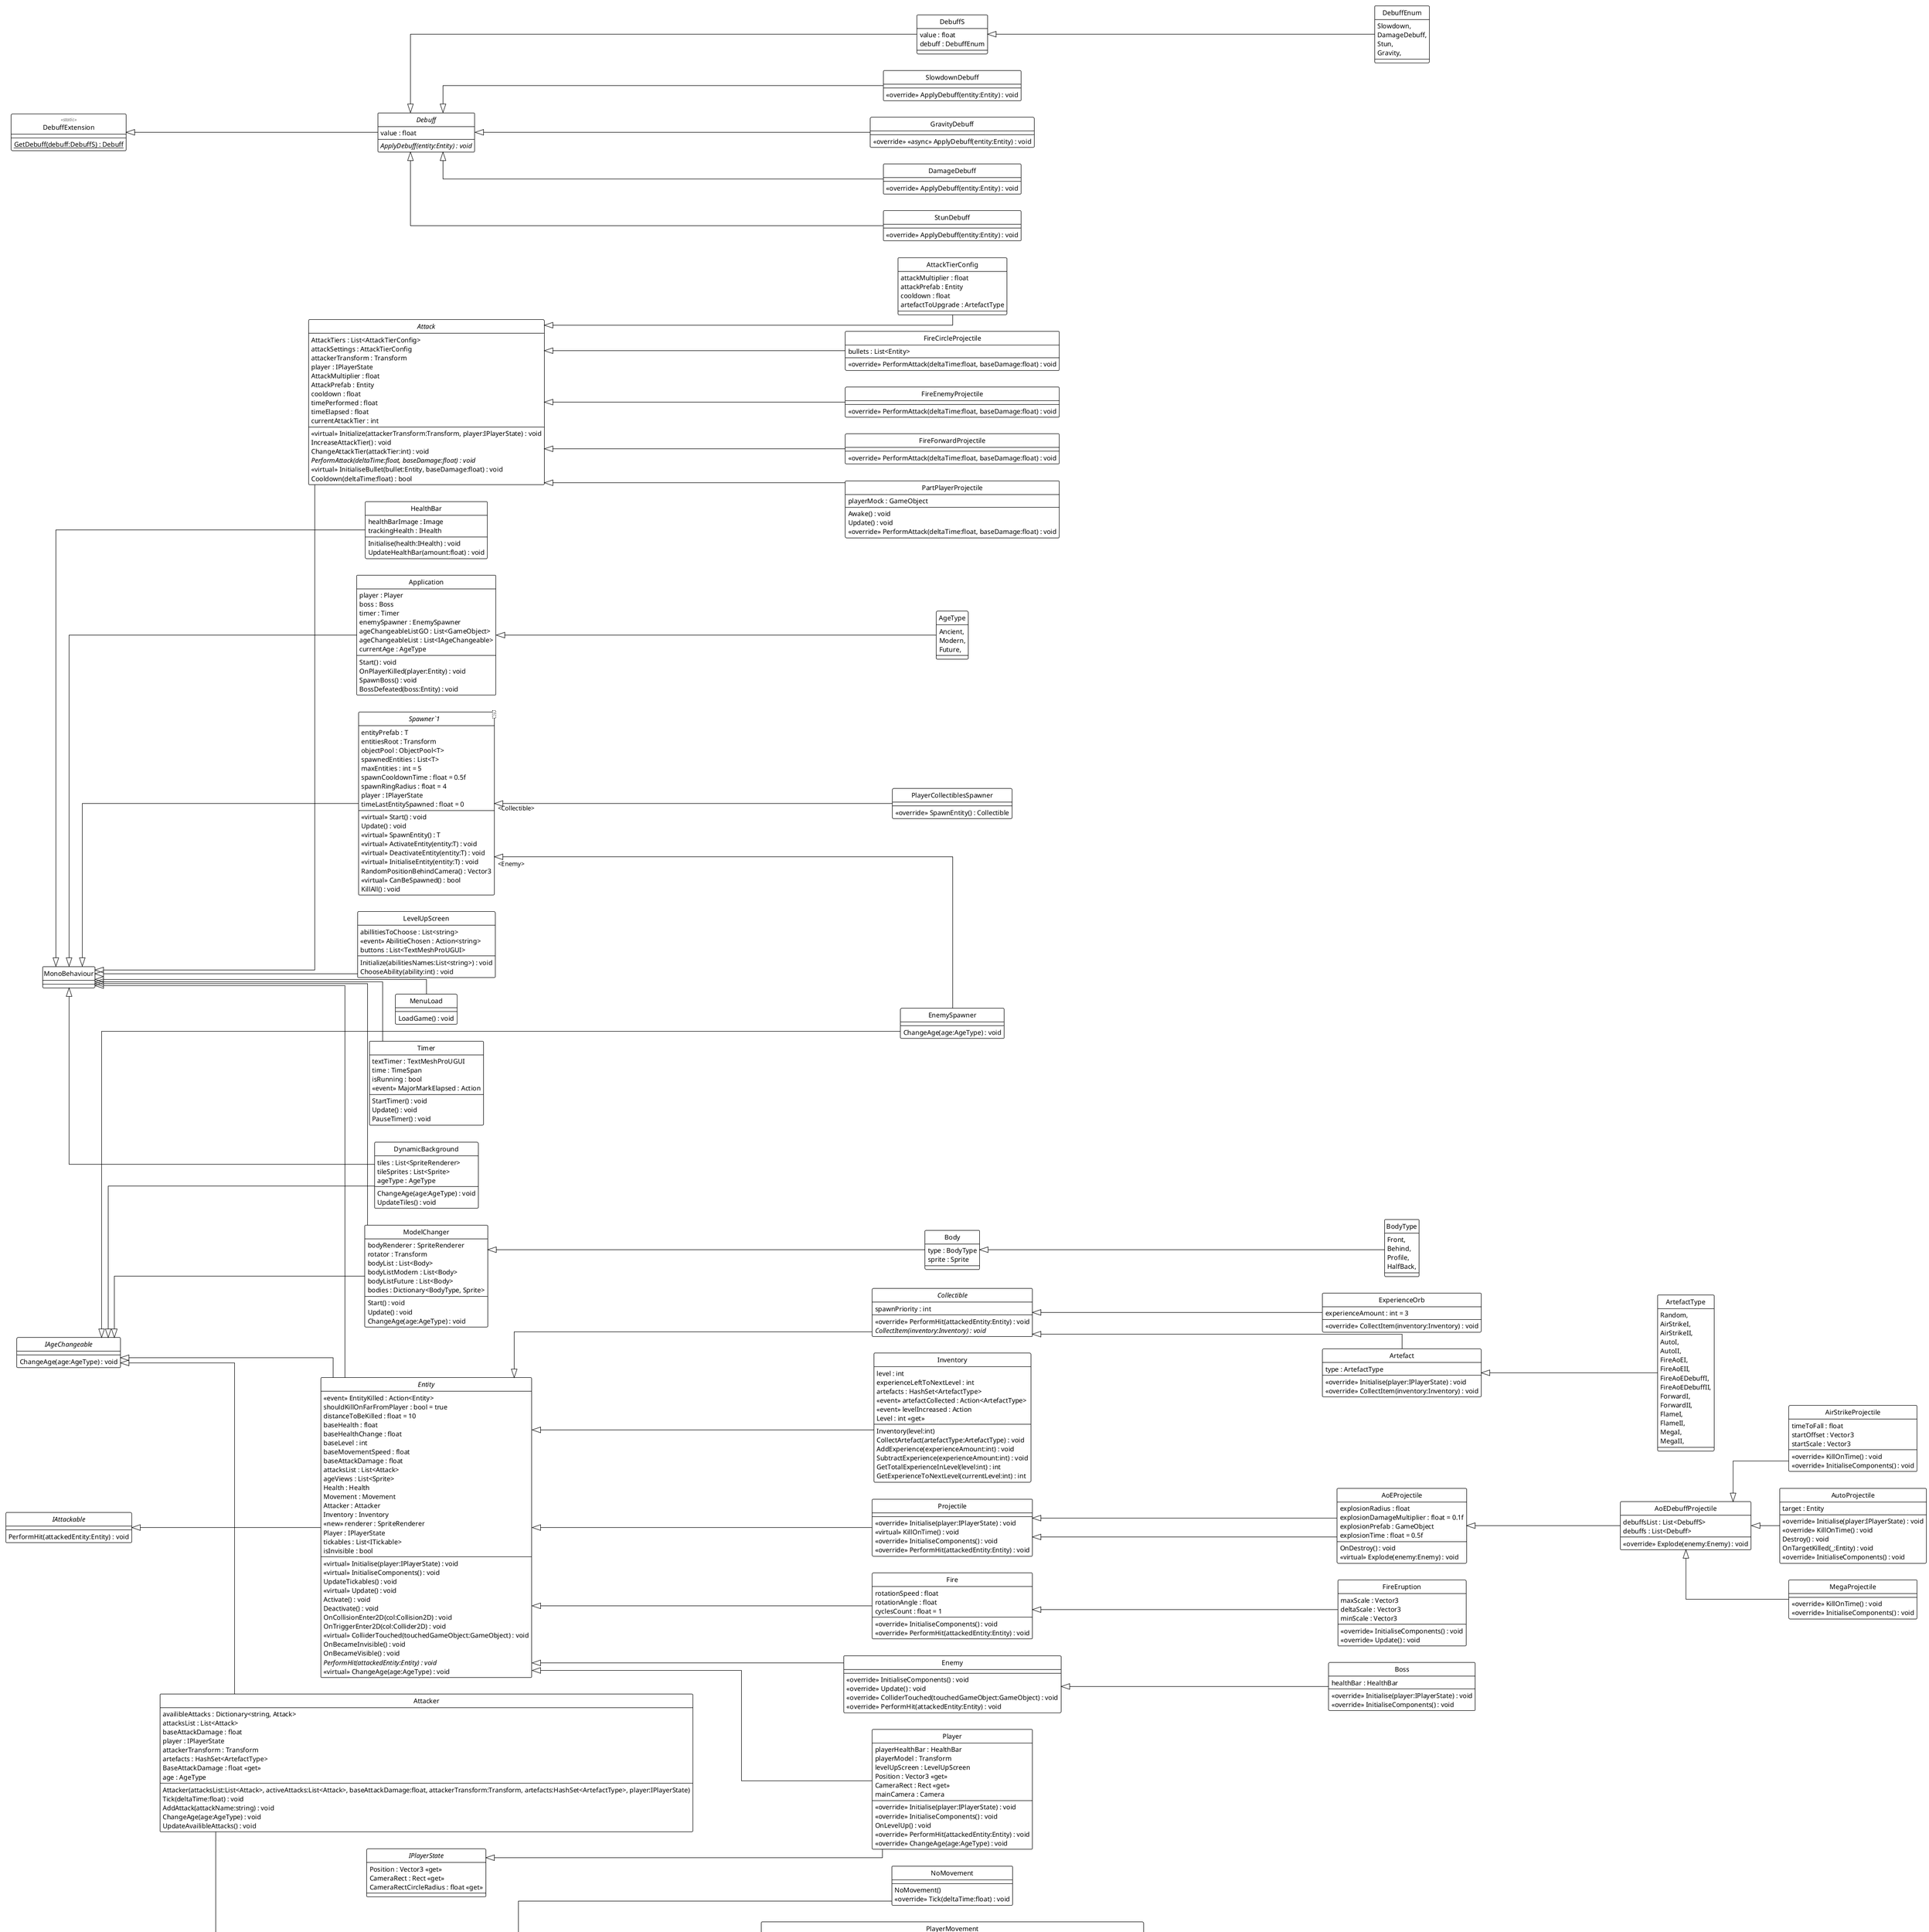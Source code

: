 @startuml
!theme mono
hide circle
skinparam linetype ortho
left to right direction
class Application {
     player : Player
     boss : Boss
     timer : Timer
     enemySpawner : EnemySpawner
     ageChangeableListGO : List<GameObject>
    ageChangeableList : List<IAgeChangeable>
    currentAge : AgeType
    Start() : void
    OnPlayerKilled(player:Entity) : void
     SpawnBoss() : void
    BossDefeated(boss:Entity) : void
}
Application <|-- AgeType
MonoBehaviour <|-- Application
class DynamicBackground {
     tiles : List<SpriteRenderer>
     tileSprites : List<Sprite>
    ageType : AgeType
     ChangeAge(age:AgeType) : void
    UpdateTiles() : void
}
interface IAgeChangeable {
     ChangeAge(age:AgeType) : void
}
enum AgeType {
    Ancient,
    Modern,
    Future,
}
MonoBehaviour <|-- DynamicBackground
IAgeChangeable <|-- DynamicBackground
class LevelUpScreen {
    abillitiesToChoose : List<string>
      <<event>> AbilitieChosen : Action<string> 
     buttons : List<TextMeshProUGUI>
     Initialize(abilitiesNames:List<string>) : void
     ChooseAbility(ability:int) : void
}
MonoBehaviour <|-- LevelUpScreen
class MenuLoad {
     LoadGame() : void
}
MonoBehaviour <|-- MenuLoad
class ModelChanger {
     bodyRenderer : SpriteRenderer
     rotator : Transform
     bodyList : List<Body>
     bodyListModern : List<Body>
     bodyListFuture : List<Body>
    bodies : Dictionary<BodyType, Sprite>
    Start() : void
    Update() : void
     ChangeAge(age:AgeType) : void
}
class Body {
     type : BodyType
     sprite : Sprite
}
Body <|-- BodyType
ModelChanger <|-- Body
enum BodyType {
    Front,
    Behind,
    Profile,
    HalfBack,
}
MonoBehaviour <|-- ModelChanger
IAgeChangeable <|-- ModelChanger
class Timer {
     textTimer : TextMeshProUGUI
    time : TimeSpan
    isRunning : bool
      <<event>> MajorMarkElapsed : Action 
     StartTimer() : void
    Update() : void
     PauseTimer() : void
}
MonoBehaviour <|-- Timer
Debuff <|-- DebuffS
class DebuffS {
     value : float
     debuff : DebuffEnum
}
abstract class Debuff {
     value : float
     {abstract} ApplyDebuff(entity:Entity) : void
}
DebuffS <|-- DebuffEnum
class SlowdownDebuff {
     <<override>> ApplyDebuff(entity:Entity) : void
}
class GravityDebuff {
     <<override>> <<async>> ApplyDebuff(entity:Entity) : void
}
class DamageDebuff {
     <<override>> ApplyDebuff(entity:Entity) : void
}
class StunDebuff {
     <<override>> ApplyDebuff(entity:Entity) : void
}
enum DebuffEnum {
    Slowdown,
    DamageDebuff,
    Stun,
    Gravity,
}
class DebuffExtension <<static>> {
     {static} GetDebuff(debuff:DebuffS) : Debuff
}
DebuffExtension <|-- Debuff
Debuff <|-- SlowdownDebuff
Debuff <|-- GravityDebuff
Debuff <|-- DamageDebuff
Debuff <|-- StunDebuff
class Boss {
     healthBar : HealthBar
     <<override>> Initialise(player:IPlayerState) : void
    <<override>> InitialiseComponents() : void
}
Enemy <|-- Boss
class Enemy {
    <<override>> InitialiseComponents() : void
    <<override>> Update() : void
     <<override>> ColliderTouched(touchedGameObject:GameObject) : void
     <<override>> PerformHit(attackedEntity:Entity) : void
}
Entity <|-- Enemy
abstract class Entity {
      <<event>> EntityKilled : Action<Entity> 
     shouldKillOnFarFromPlayer : bool = true
     distanceToBeKilled : float = 10
     baseHealth : float
     baseHealthChange : float
     baseLevel : int
     baseMovementSpeed : float
     baseAttackDamage : float
     attacksList : List<Attack>
     ageViews : List<Sprite>
     Health : Health
     Movement : Movement
     Attacker : Attacker
     Inventory : Inventory
     <<new>> renderer : SpriteRenderer
    Player : IPlayerState
    tickables : List<ITickable>
    isInvisible : bool
     <<virtual>> Initialise(player:IPlayerState) : void
    <<virtual>> InitialiseComponents() : void
    UpdateTickables() : void
    <<virtual>> Update() : void
     Activate() : void
     Deactivate() : void
    OnCollisionEnter2D(col:Collision2D) : void
    OnTriggerEnter2D(col:Collider2D) : void
     <<virtual>> ColliderTouched(touchedGameObject:GameObject) : void
    OnBecameInvisible() : void
    OnBecameVisible() : void
     {abstract} PerformHit(attackedEntity:Entity) : void
     <<virtual>> ChangeAge(age:AgeType) : void
}
MonoBehaviour <|-- Entity
IAttackable <|-- Entity
IAgeChangeable <|-- Entity
class Player {
     playerHealthBar : HealthBar
     playerModel : Transform
     levelUpScreen : LevelUpScreen
     Position : Vector3 <<get>>
     CameraRect : Rect <<get>>
    mainCamera : Camera
     <<override>> Initialise(player:IPlayerState) : void
    <<override>> InitialiseComponents() : void
    OnLevelUp() : void
     <<override>> PerformHit(attackedEntity:Entity) : void
     <<override>> ChangeAge(age:AgeType) : void
}
Entity <|-- Player
IPlayerState <|-- Player
class EnemySpawner {
     ChangeAge(age:AgeType) : void
}
"Spawner`1" "<Enemy>" <|-- EnemySpawner
IAgeChangeable <|-- EnemySpawner
class PlayerCollectiblesSpawner {
    <<override>> SpawnEntity() : Collectible
}
"Spawner`1" "<Collectible>" <|-- PlayerCollectiblesSpawner
abstract class "Spawner`1"<T> {
     entityPrefab : T
     entitiesRoot : Transform
    objectPool : ObjectPool<T>
    spawnedEntities : List<T>
     maxEntities : int = 5
     spawnCooldownTime : float = 0.5f
     spawnRingRadius : float = 4
    player : IPlayerState
    timeLastEntitySpawned : float = 0
    <<virtual>> Start() : void
    Update() : void
    <<virtual>> SpawnEntity() : T
    <<virtual>> ActivateEntity(entity:T) : void
    <<virtual>> DeactivateEntity(entity:T) : void
    <<virtual>> InitialiseEntity(entity:T) : void
    RandomPositionBehindCamera() : Vector3
    <<virtual>> CanBeSpawned() : bool
     KillAll() : void
}
MonoBehaviour <|-- "Spawner`1"
class HealthBar {
     healthBarImage : Image
    trackingHealth : IHealth
     Initialise(health:IHealth) : void
    UpdateHealthBar(amount:float) : void
}
MonoBehaviour <|-- HealthBar
Artefact <|-- ArtefactType
enum ArtefactType {
    Random,
    AirStrikeI,
    AirStrikeII,
    AutoI,
    AutoII,
    FireAoEI,
    FireAoEII,
    FireAoEDebuffI,
    FireAoEDebuffII,
    ForwardI,
    ForwardII,
    FlameI,
    FlameII,
    MegaI,
    MegaII,
}
class Artefact {
     type : ArtefactType
     <<override>> Initialise(player:IPlayerState) : void
     <<override>> CollectItem(inventory:Inventory) : void
}
Collectible <|-- Artefact
abstract class Collectible {
     spawnPriority : int
     <<override>> PerformHit(attackedEntity:Entity) : void
     {abstract} CollectItem(inventory:Inventory) : void
}
Entity <|-- Collectible
class ExperienceOrb {
     experienceAmount : int = 3
     <<override>> CollectItem(inventory:Inventory) : void
}
Collectible <|-- ExperienceOrb
class Attacker {
     availibleAttacks : Dictionary<string, Attack>
    attacksList : List<Attack>
    baseAttackDamage : float
    player : IPlayerState
    attackerTransform : Transform
    artefacts : HashSet<ArtefactType>
     BaseAttackDamage : float <<get>>
    age : AgeType
     Attacker(attacksList:List<Attack>, activeAttacks:List<Attack>, baseAttackDamage:float, attackerTransform:Transform, artefacts:HashSet<ArtefactType>, player:IPlayerState)
     Tick(deltaTime:float) : void
     AddAttack(attackName:string) : void
     ChangeAge(age:AgeType) : void
    UpdateAvailibleAttacks() : void
}
ITickable <|-- Attacker
IAgeChangeable <|-- Attacker
class Health {
     <<const>> MinHealth : float = 0
      <<event>> Healed : Action<float> 
      <<event>> Damaged : Action<float> 
      <<event>> HealthChangerChanged : Action<float> 
      <<event>> HealthReachedMin : Action 
      <<event>> HealthReachedMax : Action 
     CurrentHealth : float <<get>>
     CurrentHealthChanger : float <<get>>
     MaxHealth : float <<get>>
    currentHealth : float
    currentHealthChanger : float
    <<readonly>> maxHealth : float
    <<readonly>> initialHealthChanger : float
    isInvincible : bool
     Health(maxHealth:float, healthChanger:float)
     Tick(deltaTime:float) : void
     ChangeHealth(amount:float) : void
     AddHealthChanger(changeAmount:float) : void
     Reset() : void
}
ITickable <|-- Health
IHealth <|-- Health
class Inventory {
    level : int
    experienceLeftToNextLevel : int
     artefacts : HashSet<ArtefactType>
      <<event>> artefactCollected : Action<ArtefactType> 
      <<event>> levelIncreased : Action 
     Inventory(level:int)
     Level : int <<get>>
     CollectArtefact(artefactType:ArtefactType) : void
     AddExperience(experienceAmount:int) : void
     SubtractExperience(experienceAmount:int) : void
    GetTotalExperienceInLevel(level:int) : int
    GetExperienceToNextLevel(currentLevel:int) : int
}
Entity <|-- Inventory
interface IAttackable {
     PerformHit(attackedEntity:Entity) : void
}
interface IPlayerState {
     Position : Vector3 <<get>>
     CameraRect : Rect <<get>>
     CameraRectCircleRadius : float <<get>>
}
class AirStrikeProjectile {
     timeToFall : float
     startOffset : Vector3
     startScale : Vector3
    <<override>> KillOnTime() : void
    <<override>> InitialiseComponents() : void
}
AoEDebuffProjectile <|-- AirStrikeProjectile
class AoEDebuffProjectile {
     debuffsList : List<DebuffS>
    debuffs : List<Debuff>
     <<override>> Explode(enemy:Enemy) : void
}
AoEProjectile <|-- AoEDebuffProjectile
class AoEProjectile {
     explosionRadius : float
     explosionDamageMultiplier : float = 0.1f
     explosionPrefab : GameObject
     explosionTime : float = 0.5f
    OnDestroy() : void
     <<virtual>> Explode(enemy:Enemy) : void
}
Projectile <|-- AoEProjectile
class AutoProjectile {
    target : Entity
     <<override>> Initialise(player:IPlayerState) : void
    <<override>> KillOnTime() : void
    Destroy() : void
    OnTargetKilled(_:Entity) : void
    <<override>> InitialiseComponents() : void
}
AoEDebuffProjectile <|-- AutoProjectile
class Fire {
     rotationSpeed : float
     rotationAngle : float
     cyclesCount : float = 1
    <<override>> InitialiseComponents() : void
     <<override>> PerformHit(attackedEntity:Entity) : void
}
Entity <|-- Fire
class FireEruption {
    maxScale : Vector3
    deltaScale : Vector3
     minScale : Vector3
    <<override>> InitialiseComponents() : void
    <<override>> Update() : void
}
Fire <|-- FireEruption
class MegaProjectile {
    <<override>> KillOnTime() : void
    <<override>> InitialiseComponents() : void
}
AoEDebuffProjectile <|-- MegaProjectile
class Projectile {
     <<override>> Initialise(player:IPlayerState) : void
    <<virtual>> KillOnTime() : void
    <<override>> InitialiseComponents() : void
     <<override>> PerformHit(attackedEntity:Entity) : void
}
Entity <|-- Projectile
Attack <|-- AttackTierConfig
class AttackTierConfig {
     attackMultiplier : float
     attackPrefab : Entity
     cooldown : float
     artefactToUpgrade : ArtefactType
}
abstract class Attack {
     AttackTiers : List<AttackTierConfig>
     attackSettings : AttackTierConfig
    attackerTransform : Transform
    player : IPlayerState
    AttackMultiplier : float
    AttackPrefab : Entity
    cooldown : float
    timePerformed : float
    timeElapsed : float
     currentAttackTier : int
     <<virtual>> Initialize(attackerTransform:Transform, player:IPlayerState) : void
     IncreaseAttackTier() : void
     ChangeAttackTier(attackTier:int) : void
     {abstract} PerformAttack(deltaTime:float, baseDamage:float) : void
    <<virtual>> InitialiseBullet(bullet:Entity, baseDamage:float) : void
    Cooldown(deltaTime:float) : bool
}
MonoBehaviour <|-- Attack
class FireCircleProjectile {
    bullets : List<Entity>
     <<override>> PerformAttack(deltaTime:float, baseDamage:float) : void
}
Attack <|-- FireCircleProjectile
class FireEnemyProjectile {
     <<override>> PerformAttack(deltaTime:float, baseDamage:float) : void
}
Attack <|-- FireEnemyProjectile
class FireForwardProjectile {
     <<override>> PerformAttack(deltaTime:float, baseDamage:float) : void
}
class AoEProjectile {
}
Attack <|-- FireForwardProjectile
Projectile <|-- AoEProjectile
class PartPlayerProjectile {
    playerMock : GameObject
    Awake() : void
    Update() : void
     <<override>> PerformAttack(deltaTime:float, baseDamage:float) : void
}
Attack <|-- PartPlayerProjectile
interface IHealth {
     CurrentHealth : float <<get>>
     CurrentHealthChanger : float <<get>>
     MaxHealth : float <<get>>
     <<const>> MinHealth : float = 0
      <<event>> Healed : Action<float> 
      <<event>> Damaged : Action<float> 
}
interface ITickable {
     Tick(deltaTime:float) : void
}
class AirAttackMovement {
    <<readonly>> targetPosition : Vector3
     timeToFall : float
    scaleSpeed : Vector3
     AirAttackMovement(timeToFall:float, startOffset:Vector3, startScale:Vector3, movementTransform:Transform, rotationTransform:Transform)
     <<override>> Tick(deltaTime:float) : void
}
Movement <|-- AirAttackMovement
class FollowPlayerMovement {
    player : IPlayerState
     FollowPlayerMovement(movementSpeed:float, movementTransform:Transform, rotationTransform:Transform, player:IPlayerState)
     <<override>> Tick(deltaTime:float) : void
}
Movement <|-- FollowPlayerMovement
class FollowTargetMovement {
    target : Transform
     FollowTargetMovement(target:Transform, baseMovementSpeed:float, transform:Transform, rotateTransform:Transform)
     <<override>> Tick(deltaTime:float) : void
}
Movement <|-- FollowTargetMovement
class ForwardMovement {
     ForwardMovement(movementSpeed:float, movementTransform:Transform, rotationTransform:Transform)
     <<override>> Tick(deltaTime:float) : void
}
Movement <|-- ForwardMovement
class LookAtPlayer {
     LookAtPlayer(movementSpeed:float, movementTransform:Transform, rotationTransform:Transform, player:IPlayerState)
     <<override>> Tick(deltaTime:float) : void
}
FollowPlayerMovement <|-- LookAtPlayer
abstract class Movement {
     <<const>> minMovementSpeed : float = 0
    movementSpeed : float
    movementTransform : Transform
    rotationTransform : Transform
    Movement(movementSpeed:float, movementTransform:Transform, rotationTransform:Transform)
     {abstract} Tick(deltaTime:float) : void
    Move(movementDirection:Vector2) : void
    SetLookRotation(pointToLook:Vector3) : void
     ChangeMovementSpeed(amount:float) : void
}
ITickable <|-- Movement
class NoMovement {
     NoMovement()
     <<override>> Tick(deltaTime:float) : void
}
Movement <|-- NoMovement
class PlayerMovement {
    <<readonly>> camera : Camera
     PlayerMovement(movementSpeed:float, movementTransform:Transform, rotationTransform:Transform, camera:Camera)
     <<override>> Tick(deltaTime:float) : void
}
Movement <|-- PlayerMovement
class RotationMovement {
    rotationSpeed : float
    startRotation : float
    halfRotation : float
     RotationMovement(rotationAngle:float, movementSpeed:float, rotationSpeed:float, movementTransform:Transform, rotationTransform:Transform)
     <<override>> Tick(deltaTime:float) : void
}
Movement <|-- RotationMovement
@enduml
